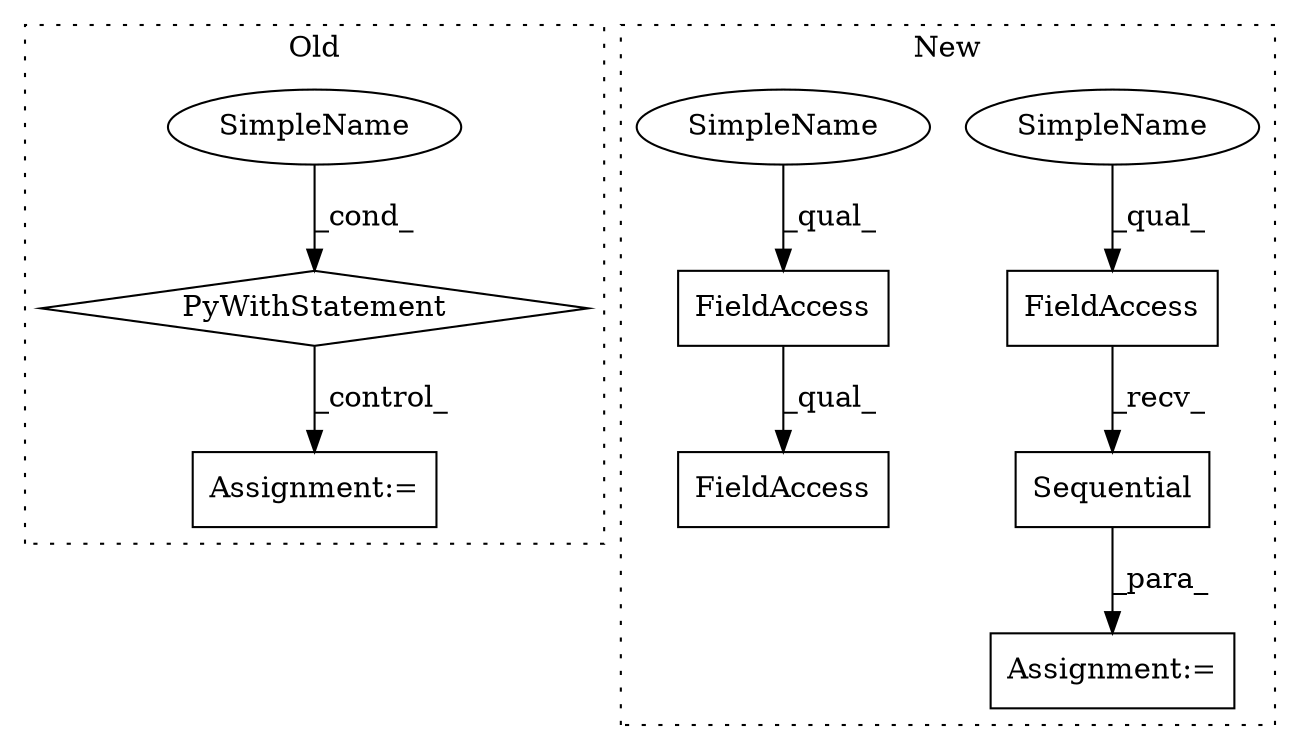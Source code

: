 digraph G {
subgraph cluster0 {
1 [label="PyWithStatement" a="104" s="7157,7189" l="10,2" shape="diamond"];
5 [label="Assignment:=" a="7" s="7205" l="4" shape="box"];
6 [label="SimpleName" a="42" s="" l="" shape="ellipse"];
label = "Old";
style="dotted";
}
subgraph cluster1 {
2 [label="Sequential" a="32" s="7093" l="12" shape="box"];
3 [label="FieldAccess" a="22" s="7074" l="18" shape="box"];
4 [label="Assignment:=" a="7" s="7073" l="1" shape="box"];
7 [label="FieldAccess" a="22" s="7125" l="18" shape="box"];
8 [label="FieldAccess" a="22" s="7125" l="25" shape="box"];
9 [label="SimpleName" a="42" s="7074" l="12" shape="ellipse"];
10 [label="SimpleName" a="42" s="7125" l="12" shape="ellipse"];
label = "New";
style="dotted";
}
1 -> 5 [label="_control_"];
2 -> 4 [label="_para_"];
3 -> 2 [label="_recv_"];
6 -> 1 [label="_cond_"];
7 -> 8 [label="_qual_"];
9 -> 3 [label="_qual_"];
10 -> 7 [label="_qual_"];
}